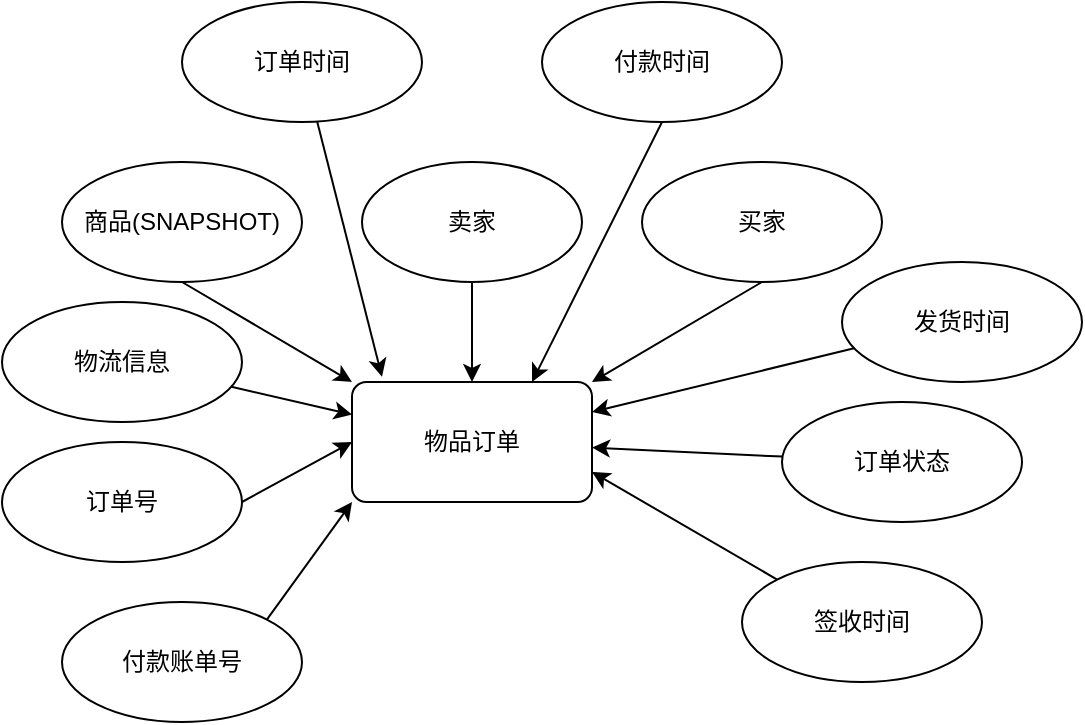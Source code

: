 <mxfile version="20.5.3" type="embed"><diagram id="23iRSUPoRavnBvh4doch" name="Page-1"><mxGraphModel dx="723" dy="629" grid="1" gridSize="10" guides="1" tooltips="1" connect="1" arrows="1" fold="1" page="1" pageScale="1" pageWidth="827" pageHeight="1169" math="0" shadow="0"><root><mxCell id="0"/><mxCell id="1" parent="0"/><mxCell id="2" value="物品订单" style="rounded=1;whiteSpace=wrap;html=1;arcSize=12;" vertex="1" parent="1"><mxGeometry x="175" y="210" width="120" height="60" as="geometry"/></mxCell><mxCell id="7" style="edgeStyle=none;rounded=0;orthogonalLoop=1;jettySize=auto;html=1;exitX=0.5;exitY=1;exitDx=0;exitDy=0;entryX=0.5;entryY=0;entryDx=0;entryDy=0;" edge="1" parent="1" source="3" target="2"><mxGeometry relative="1" as="geometry"/></mxCell><mxCell id="3" value="卖家" style="ellipse;whiteSpace=wrap;html=1;" vertex="1" parent="1"><mxGeometry x="180" y="100" width="110" height="60" as="geometry"/></mxCell><mxCell id="8" style="edgeStyle=none;rounded=0;orthogonalLoop=1;jettySize=auto;html=1;exitX=0.5;exitY=1;exitDx=0;exitDy=0;entryX=1;entryY=0;entryDx=0;entryDy=0;" edge="1" parent="1" source="4" target="2"><mxGeometry relative="1" as="geometry"/></mxCell><mxCell id="4" value="买家" style="ellipse;whiteSpace=wrap;html=1;" vertex="1" parent="1"><mxGeometry x="320" y="100" width="120" height="60" as="geometry"/></mxCell><mxCell id="6" style="edgeStyle=none;rounded=0;orthogonalLoop=1;jettySize=auto;html=1;exitX=0.5;exitY=1;exitDx=0;exitDy=0;entryX=0;entryY=0;entryDx=0;entryDy=0;" edge="1" parent="1" source="5" target="2"><mxGeometry relative="1" as="geometry"/></mxCell><mxCell id="5" value="商品(SNAPSHOT)" style="ellipse;whiteSpace=wrap;html=1;" vertex="1" parent="1"><mxGeometry x="30" y="100" width="120" height="60" as="geometry"/></mxCell><mxCell id="13" value="" style="edgeStyle=none;rounded=0;orthogonalLoop=1;jettySize=auto;html=1;" edge="1" parent="1" source="12" target="2"><mxGeometry relative="1" as="geometry"/></mxCell><mxCell id="12" value="订单状态" style="ellipse;whiteSpace=wrap;html=1;" vertex="1" parent="1"><mxGeometry x="390" y="220" width="120" height="60" as="geometry"/></mxCell><mxCell id="15" value="" style="edgeStyle=none;rounded=0;orthogonalLoop=1;jettySize=auto;html=1;entryX=0.125;entryY=-0.044;entryDx=0;entryDy=0;entryPerimeter=0;" edge="1" parent="1" source="14" target="2"><mxGeometry relative="1" as="geometry"/></mxCell><mxCell id="14" value="订单时间" style="ellipse;whiteSpace=wrap;html=1;" vertex="1" parent="1"><mxGeometry x="90" y="20" width="120" height="60" as="geometry"/></mxCell><mxCell id="17" style="edgeStyle=none;rounded=0;orthogonalLoop=1;jettySize=auto;html=1;exitX=0.5;exitY=1;exitDx=0;exitDy=0;entryX=0.75;entryY=0;entryDx=0;entryDy=0;" edge="1" parent="1" source="16" target="2"><mxGeometry relative="1" as="geometry"/></mxCell><mxCell id="16" value="付款时间" style="ellipse;whiteSpace=wrap;html=1;" vertex="1" parent="1"><mxGeometry x="270" y="20" width="120" height="60" as="geometry"/></mxCell><mxCell id="20" value="" style="edgeStyle=none;rounded=0;orthogonalLoop=1;jettySize=auto;html=1;entryX=1;entryY=0.25;entryDx=0;entryDy=0;" edge="1" parent="1" source="18" target="2"><mxGeometry relative="1" as="geometry"><mxPoint x="340" y="180" as="targetPoint"/></mxGeometry></mxCell><mxCell id="18" value="发货时间" style="ellipse;whiteSpace=wrap;html=1;" vertex="1" parent="1"><mxGeometry x="420" y="150" width="120" height="60" as="geometry"/></mxCell><mxCell id="23" value="" style="edgeStyle=none;rounded=0;orthogonalLoop=1;jettySize=auto;html=1;" edge="1" parent="1" source="21" target="2"><mxGeometry relative="1" as="geometry"/></mxCell><mxCell id="21" value="物流信息" style="ellipse;whiteSpace=wrap;html=1;" vertex="1" parent="1"><mxGeometry y="170" width="120" height="60" as="geometry"/></mxCell><mxCell id="26" style="edgeStyle=none;rounded=0;orthogonalLoop=1;jettySize=auto;html=1;exitX=0;exitY=0;exitDx=0;exitDy=0;entryX=1;entryY=0.75;entryDx=0;entryDy=0;" edge="1" parent="1" source="24" target="2"><mxGeometry relative="1" as="geometry"/></mxCell><mxCell id="24" value="签收时间" style="ellipse;whiteSpace=wrap;html=1;" vertex="1" parent="1"><mxGeometry x="370" y="300" width="120" height="60" as="geometry"/></mxCell><mxCell id="30" style="edgeStyle=none;rounded=0;orthogonalLoop=1;jettySize=auto;html=1;exitX=1;exitY=0.5;exitDx=0;exitDy=0;entryX=0;entryY=0.5;entryDx=0;entryDy=0;" edge="1" parent="1" source="27" target="2"><mxGeometry relative="1" as="geometry"/></mxCell><mxCell id="27" value="订单号" style="ellipse;whiteSpace=wrap;html=1;" vertex="1" parent="1"><mxGeometry y="240" width="120" height="60" as="geometry"/></mxCell><mxCell id="31" style="edgeStyle=none;rounded=0;orthogonalLoop=1;jettySize=auto;html=1;exitX=1;exitY=0;exitDx=0;exitDy=0;entryX=0;entryY=1;entryDx=0;entryDy=0;" edge="1" parent="1" source="28" target="2"><mxGeometry relative="1" as="geometry"/></mxCell><mxCell id="28" value="付款账单号" style="ellipse;whiteSpace=wrap;html=1;" vertex="1" parent="1"><mxGeometry x="30" y="320" width="120" height="60" as="geometry"/></mxCell></root></mxGraphModel></diagram></mxfile>